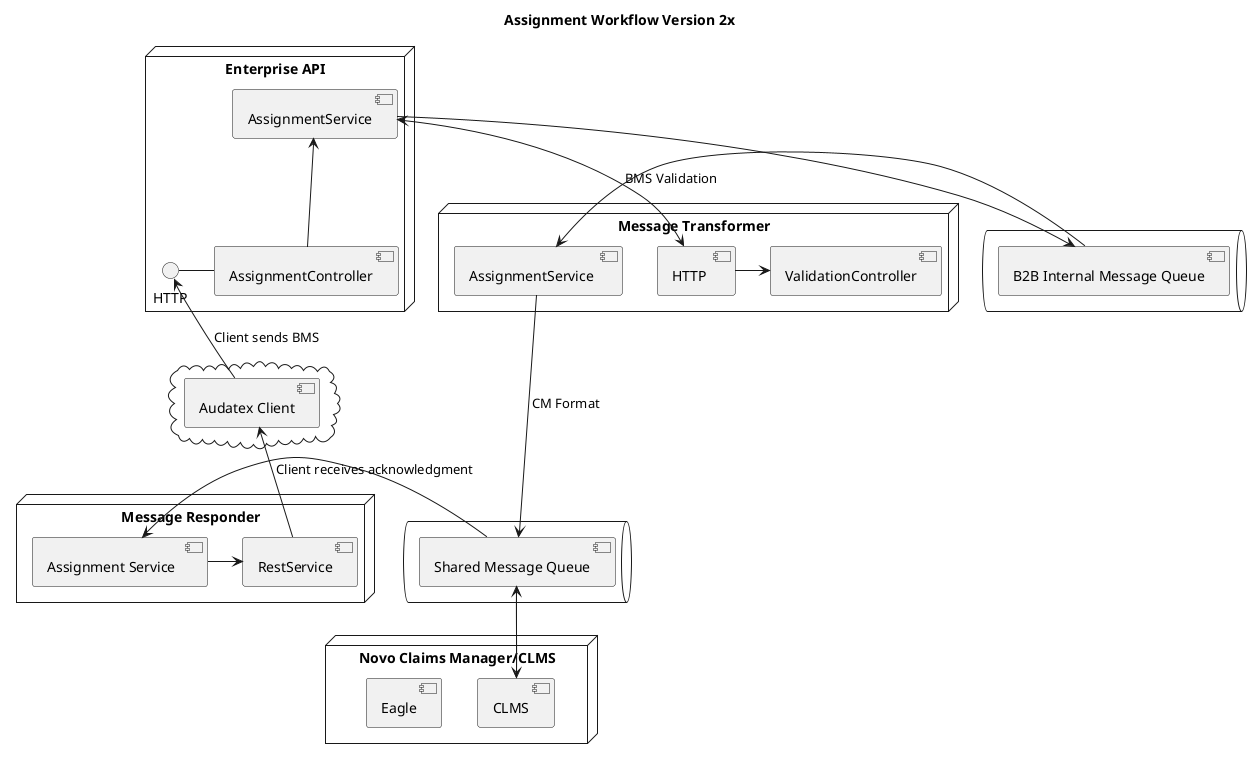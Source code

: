 @startuml

title Assignment Workflow Version 2x

cloud {
    [Audatex Client]
}
   
node "Enterprise API" {
  HTTP - [AssignmentController]
  [AssignmentService]
}
 
node "Message Transformer" {  
    [HTTP ] -> [ValidationController] 
    [AssignmentService ]
} 

node "Message Responder" {    
    [Assignment Service  ]
    [RestService]
}

node "Novo Claims Manager/CLMS" {    
  [CLMS]
  [Eagle]
}

queue {
    [B2B Internal Message Queue]
}

queue {
    [Shared Message Queue]
}

[Audatex Client] -up-> [HTTP] : Client sends BMS
[AssignmentController] -up-> [AssignmentService]
[AssignmentService] -down-> [B2B Internal Message Queue]
[AssignmentService] <-> [HTTP ] : BMS Validation
[B2B Internal Message Queue] -> [AssignmentService ]
[AssignmentService ] -right-> [Shared Message Queue] : CM Format
[Shared Message Queue]  -down-> [CLMS]
[CLMS] -> [Shared Message Queue]
[Shared Message Queue] -> [Assignment Service  ]
[Assignment Service  ] -> [RestService]
[RestService] -up-> [Audatex Client] : Client receives acknowledgment

@enduml